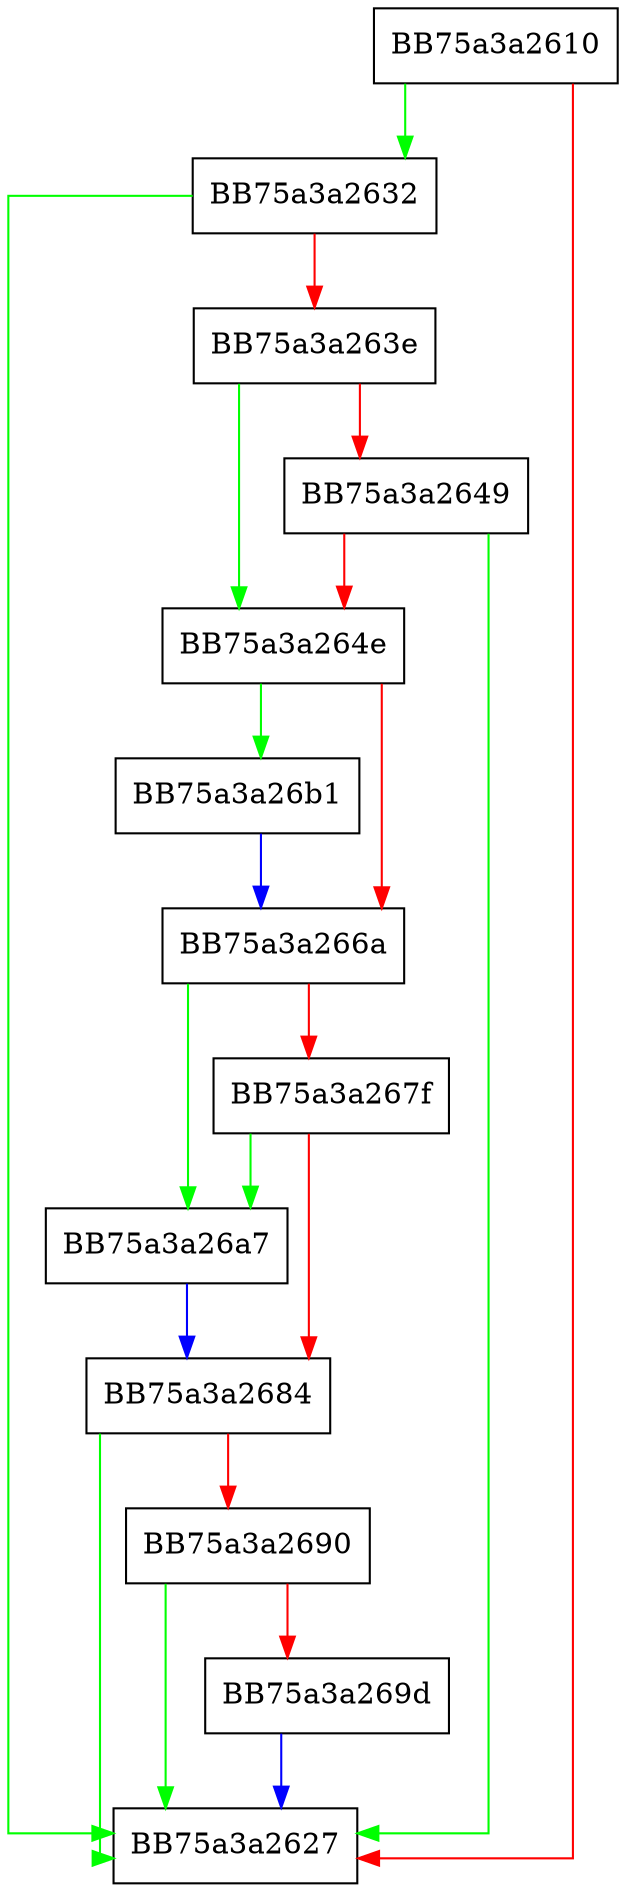 digraph LogScanTelemetry {
  node [shape="box"];
  graph [splines=ortho];
  BB75a3a2610 -> BB75a3a2632 [color="green"];
  BB75a3a2610 -> BB75a3a2627 [color="red"];
  BB75a3a2632 -> BB75a3a2627 [color="green"];
  BB75a3a2632 -> BB75a3a263e [color="red"];
  BB75a3a263e -> BB75a3a264e [color="green"];
  BB75a3a263e -> BB75a3a2649 [color="red"];
  BB75a3a2649 -> BB75a3a2627 [color="green"];
  BB75a3a2649 -> BB75a3a264e [color="red"];
  BB75a3a264e -> BB75a3a26b1 [color="green"];
  BB75a3a264e -> BB75a3a266a [color="red"];
  BB75a3a266a -> BB75a3a26a7 [color="green"];
  BB75a3a266a -> BB75a3a267f [color="red"];
  BB75a3a267f -> BB75a3a26a7 [color="green"];
  BB75a3a267f -> BB75a3a2684 [color="red"];
  BB75a3a2684 -> BB75a3a2627 [color="green"];
  BB75a3a2684 -> BB75a3a2690 [color="red"];
  BB75a3a2690 -> BB75a3a2627 [color="green"];
  BB75a3a2690 -> BB75a3a269d [color="red"];
  BB75a3a269d -> BB75a3a2627 [color="blue"];
  BB75a3a26a7 -> BB75a3a2684 [color="blue"];
  BB75a3a26b1 -> BB75a3a266a [color="blue"];
}